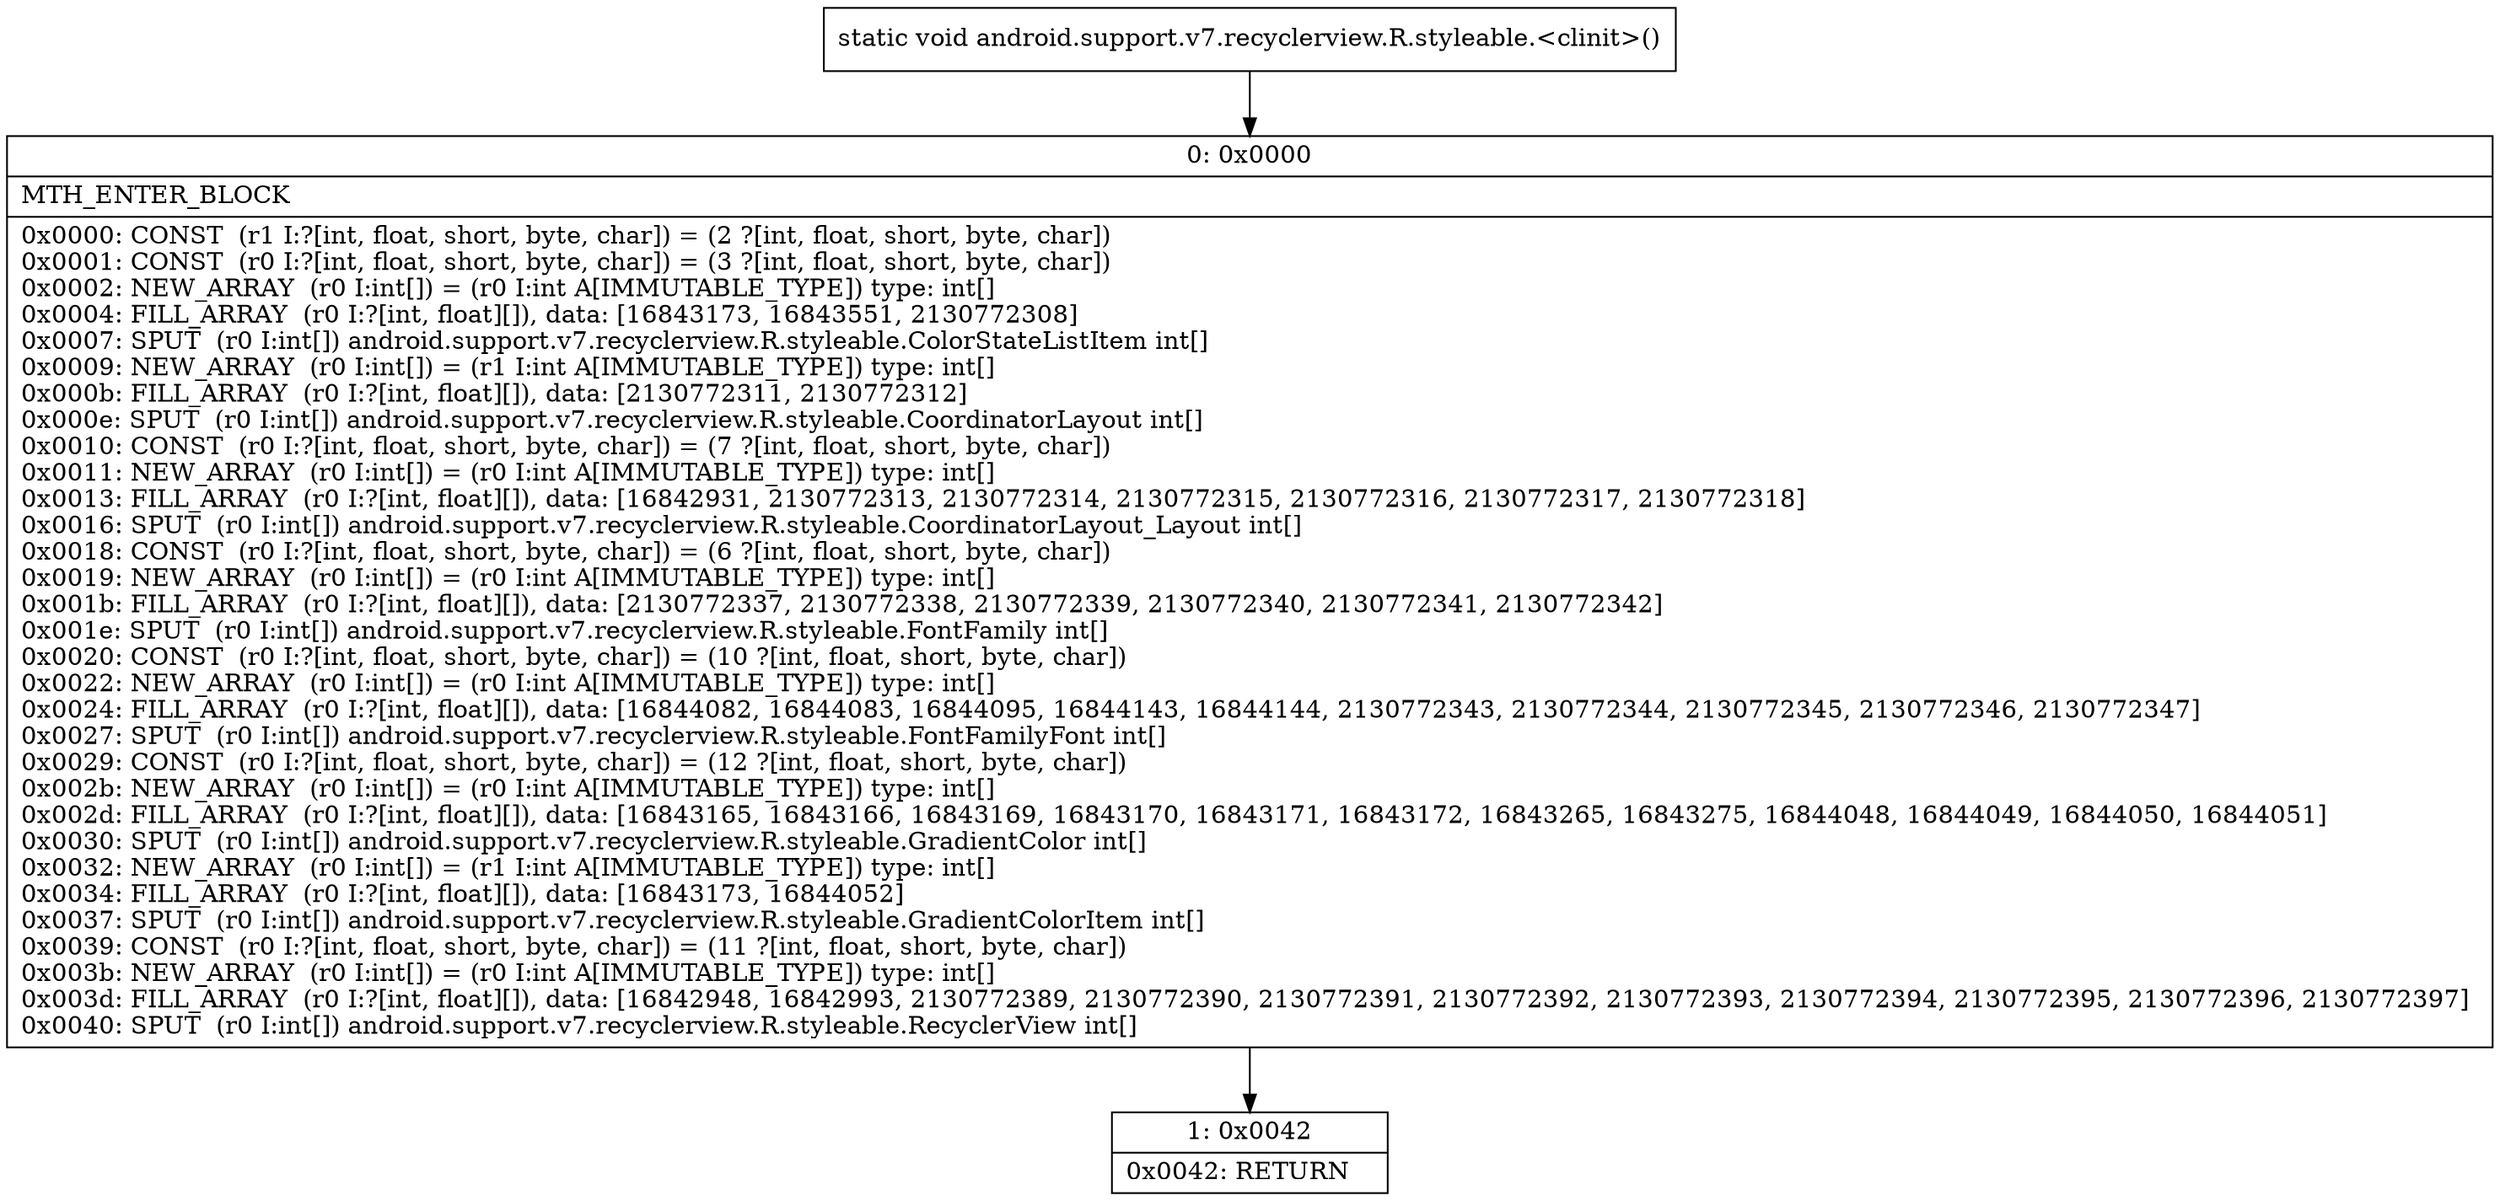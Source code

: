 digraph "CFG forandroid.support.v7.recyclerview.R.styleable.\<clinit\>()V" {
Node_0 [shape=record,label="{0\:\ 0x0000|MTH_ENTER_BLOCK\l|0x0000: CONST  (r1 I:?[int, float, short, byte, char]) = (2 ?[int, float, short, byte, char]) \l0x0001: CONST  (r0 I:?[int, float, short, byte, char]) = (3 ?[int, float, short, byte, char]) \l0x0002: NEW_ARRAY  (r0 I:int[]) = (r0 I:int A[IMMUTABLE_TYPE]) type: int[] \l0x0004: FILL_ARRAY  (r0 I:?[int, float][]), data: [16843173, 16843551, 2130772308] \l0x0007: SPUT  (r0 I:int[]) android.support.v7.recyclerview.R.styleable.ColorStateListItem int[] \l0x0009: NEW_ARRAY  (r0 I:int[]) = (r1 I:int A[IMMUTABLE_TYPE]) type: int[] \l0x000b: FILL_ARRAY  (r0 I:?[int, float][]), data: [2130772311, 2130772312] \l0x000e: SPUT  (r0 I:int[]) android.support.v7.recyclerview.R.styleable.CoordinatorLayout int[] \l0x0010: CONST  (r0 I:?[int, float, short, byte, char]) = (7 ?[int, float, short, byte, char]) \l0x0011: NEW_ARRAY  (r0 I:int[]) = (r0 I:int A[IMMUTABLE_TYPE]) type: int[] \l0x0013: FILL_ARRAY  (r0 I:?[int, float][]), data: [16842931, 2130772313, 2130772314, 2130772315, 2130772316, 2130772317, 2130772318] \l0x0016: SPUT  (r0 I:int[]) android.support.v7.recyclerview.R.styleable.CoordinatorLayout_Layout int[] \l0x0018: CONST  (r0 I:?[int, float, short, byte, char]) = (6 ?[int, float, short, byte, char]) \l0x0019: NEW_ARRAY  (r0 I:int[]) = (r0 I:int A[IMMUTABLE_TYPE]) type: int[] \l0x001b: FILL_ARRAY  (r0 I:?[int, float][]), data: [2130772337, 2130772338, 2130772339, 2130772340, 2130772341, 2130772342] \l0x001e: SPUT  (r0 I:int[]) android.support.v7.recyclerview.R.styleable.FontFamily int[] \l0x0020: CONST  (r0 I:?[int, float, short, byte, char]) = (10 ?[int, float, short, byte, char]) \l0x0022: NEW_ARRAY  (r0 I:int[]) = (r0 I:int A[IMMUTABLE_TYPE]) type: int[] \l0x0024: FILL_ARRAY  (r0 I:?[int, float][]), data: [16844082, 16844083, 16844095, 16844143, 16844144, 2130772343, 2130772344, 2130772345, 2130772346, 2130772347] \l0x0027: SPUT  (r0 I:int[]) android.support.v7.recyclerview.R.styleable.FontFamilyFont int[] \l0x0029: CONST  (r0 I:?[int, float, short, byte, char]) = (12 ?[int, float, short, byte, char]) \l0x002b: NEW_ARRAY  (r0 I:int[]) = (r0 I:int A[IMMUTABLE_TYPE]) type: int[] \l0x002d: FILL_ARRAY  (r0 I:?[int, float][]), data: [16843165, 16843166, 16843169, 16843170, 16843171, 16843172, 16843265, 16843275, 16844048, 16844049, 16844050, 16844051] \l0x0030: SPUT  (r0 I:int[]) android.support.v7.recyclerview.R.styleable.GradientColor int[] \l0x0032: NEW_ARRAY  (r0 I:int[]) = (r1 I:int A[IMMUTABLE_TYPE]) type: int[] \l0x0034: FILL_ARRAY  (r0 I:?[int, float][]), data: [16843173, 16844052] \l0x0037: SPUT  (r0 I:int[]) android.support.v7.recyclerview.R.styleable.GradientColorItem int[] \l0x0039: CONST  (r0 I:?[int, float, short, byte, char]) = (11 ?[int, float, short, byte, char]) \l0x003b: NEW_ARRAY  (r0 I:int[]) = (r0 I:int A[IMMUTABLE_TYPE]) type: int[] \l0x003d: FILL_ARRAY  (r0 I:?[int, float][]), data: [16842948, 16842993, 2130772389, 2130772390, 2130772391, 2130772392, 2130772393, 2130772394, 2130772395, 2130772396, 2130772397] \l0x0040: SPUT  (r0 I:int[]) android.support.v7.recyclerview.R.styleable.RecyclerView int[] \l}"];
Node_1 [shape=record,label="{1\:\ 0x0042|0x0042: RETURN   \l}"];
MethodNode[shape=record,label="{static void android.support.v7.recyclerview.R.styleable.\<clinit\>() }"];
MethodNode -> Node_0;
Node_0 -> Node_1;
}

